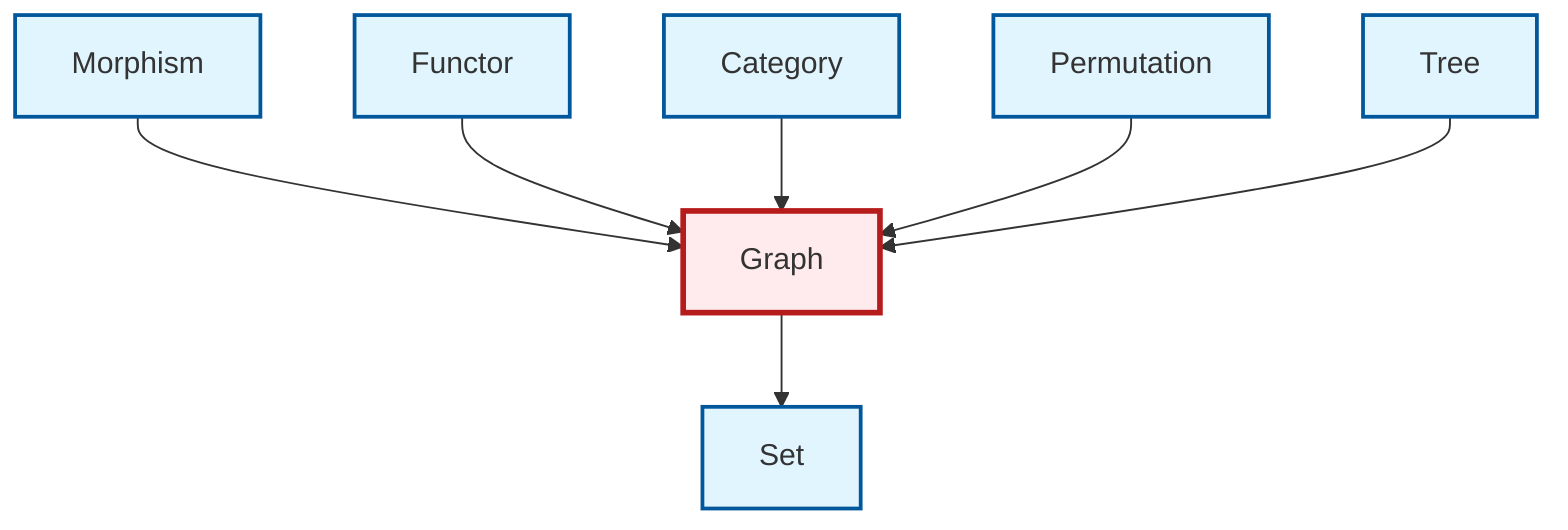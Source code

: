 graph TD
    classDef definition fill:#e1f5fe,stroke:#01579b,stroke-width:2px
    classDef theorem fill:#f3e5f5,stroke:#4a148c,stroke-width:2px
    classDef axiom fill:#fff3e0,stroke:#e65100,stroke-width:2px
    classDef example fill:#e8f5e9,stroke:#1b5e20,stroke-width:2px
    classDef current fill:#ffebee,stroke:#b71c1c,stroke-width:3px
    def-graph["Graph"]:::definition
    def-functor["Functor"]:::definition
    def-permutation["Permutation"]:::definition
    def-tree["Tree"]:::definition
    def-morphism["Morphism"]:::definition
    def-category["Category"]:::definition
    def-set["Set"]:::definition
    def-morphism --> def-graph
    def-functor --> def-graph
    def-category --> def-graph
    def-permutation --> def-graph
    def-graph --> def-set
    def-tree --> def-graph
    class def-graph current